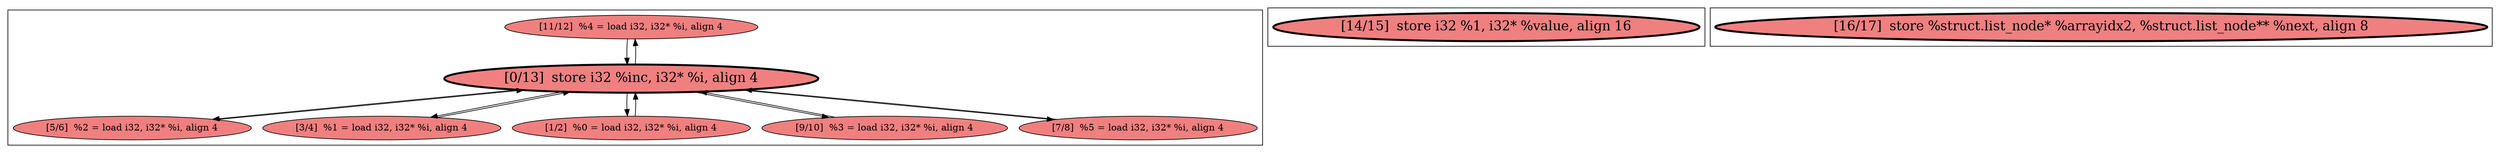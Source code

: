 
digraph G {



node348->node350 [ ]
node350->node352 [ ]
node350->node351 [ ]
node350->node349 [ ]
node350->node348 [ ]
node351->node350 [ ]
node350->node354 [ ]
node353->node350 [ ]
node350->node353 [ ]
node352->node350 [ ]
node349->node350 [ ]
node354->node350 [ ]


subgraph cluster2 {


node356 [penwidth=3.0,fontsize=20,fillcolor=lightcoral,label="[14/15]  store i32 %1, i32* %value, align 16",shape=ellipse,style=filled ]



}

subgraph cluster0 {


node354 [fillcolor=lightcoral,label="[9/10]  %3 = load i32, i32* %i, align 4",shape=ellipse,style=filled ]
node349 [fillcolor=lightcoral,label="[1/2]  %0 = load i32, i32* %i, align 4",shape=ellipse,style=filled ]
node353 [fillcolor=lightcoral,label="[7/8]  %5 = load i32, i32* %i, align 4",shape=ellipse,style=filled ]
node348 [fillcolor=lightcoral,label="[11/12]  %4 = load i32, i32* %i, align 4",shape=ellipse,style=filled ]
node352 [fillcolor=lightcoral,label="[5/6]  %2 = load i32, i32* %i, align 4",shape=ellipse,style=filled ]
node350 [penwidth=3.0,fontsize=20,fillcolor=lightcoral,label="[0/13]  store i32 %inc, i32* %i, align 4",shape=ellipse,style=filled ]
node351 [fillcolor=lightcoral,label="[3/4]  %1 = load i32, i32* %i, align 4",shape=ellipse,style=filled ]



}

subgraph cluster1 {


node355 [penwidth=3.0,fontsize=20,fillcolor=lightcoral,label="[16/17]  store %struct.list_node* %arrayidx2, %struct.list_node** %next, align 8",shape=ellipse,style=filled ]



}

}
